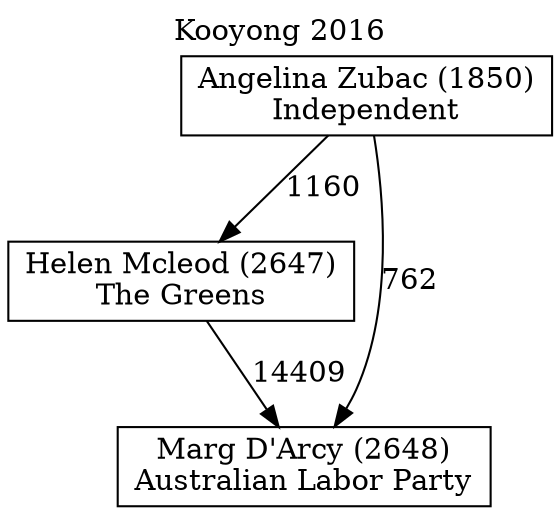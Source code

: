 // House preference flow
digraph "Marg D'Arcy (2648)_Kooyong_2016" {
	graph [label="Kooyong 2016" labelloc=t mclimit=10]
	node [shape=box]
	"Angelina Zubac (1850)" [label="Angelina Zubac (1850)
Independent"]
	"Helen Mcleod (2647)" [label="Helen Mcleod (2647)
The Greens"]
	"Marg D'Arcy (2648)" [label="Marg D'Arcy (2648)
Australian Labor Party"]
	"Angelina Zubac (1850)" -> "Helen Mcleod (2647)" [label=1160]
	"Angelina Zubac (1850)" -> "Marg D'Arcy (2648)" [label=762]
	"Helen Mcleod (2647)" -> "Marg D'Arcy (2648)" [label=14409]
}
